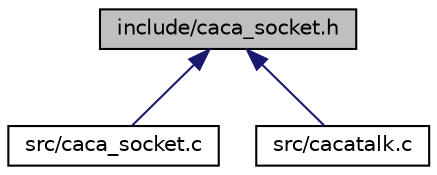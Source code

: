 digraph G
{
  edge [fontname="Helvetica",fontsize="10",labelfontname="Helvetica",labelfontsize="10"];
  node [fontname="Helvetica",fontsize="10",shape=record];
  Node1 [label="include/caca_socket.h",height=0.2,width=0.4,color="black", fillcolor="grey75", style="filled" fontcolor="black"];
  Node1 -> Node2 [dir="back",color="midnightblue",fontsize="10",style="solid"];
  Node2 [label="src/caca_socket.c",height=0.2,width=0.4,color="black", fillcolor="white", style="filled",URL="$caca__socket_8c.html"];
  Node1 -> Node3 [dir="back",color="midnightblue",fontsize="10",style="solid"];
  Node3 [label="src/cacatalk.c",height=0.2,width=0.4,color="black", fillcolor="white", style="filled",URL="$cacatalk_8c.html"];
}
